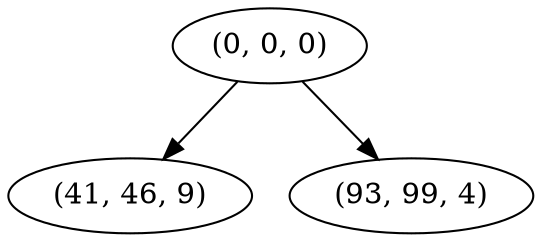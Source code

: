 digraph tree {
    "(0, 0, 0)";
    "(41, 46, 9)";
    "(93, 99, 4)";
    "(0, 0, 0)" -> "(41, 46, 9)";
    "(0, 0, 0)" -> "(93, 99, 4)";
}
